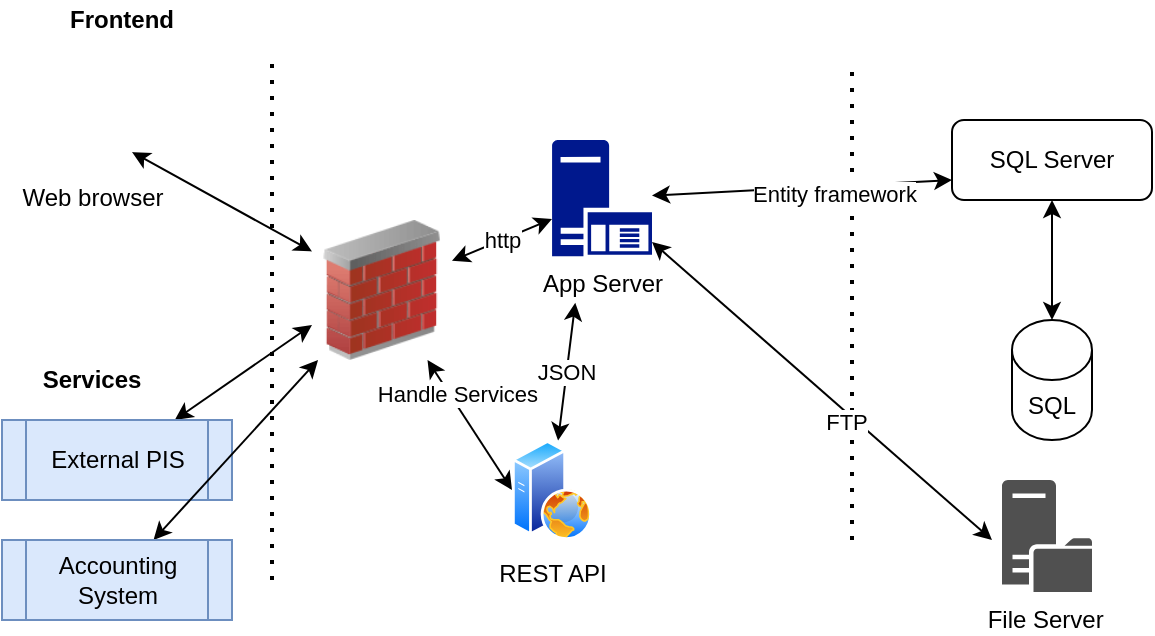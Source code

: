 <mxfile version="13.7.5" type="github">
  <diagram id="iqS097BehoROeohsyukF" name="Page-1">
    <mxGraphModel dx="1038" dy="531" grid="1" gridSize="10" guides="1" tooltips="1" connect="1" arrows="1" fold="1" page="1" pageScale="1" pageWidth="850" pageHeight="1100" math="0" shadow="0">
      <root>
        <mxCell id="0" />
        <mxCell id="1" parent="0" />
        <mxCell id="tCHSRQCSeNk4hVaGhSzq-15" value="" style="rounded=0;orthogonalLoop=1;jettySize=auto;html=1;startArrow=classic;startFill=1;" edge="1" parent="1" source="tCHSRQCSeNk4hVaGhSzq-2" target="tCHSRQCSeNk4hVaGhSzq-7">
          <mxGeometry relative="1" as="geometry" />
        </mxCell>
        <mxCell id="tCHSRQCSeNk4hVaGhSzq-2" value="Web browser" style="shape=image;html=1;verticalAlign=top;verticalLabelPosition=bottom;labelBackgroundColor=#ffffff;imageAspect=0;aspect=fixed;image=https://cdn4.iconfinder.com/data/icons/online-marketing-hand-drawn-vol-4/52/search__web__website__broswer__google__magnify__browsing-128.png" vertex="1" parent="1">
          <mxGeometry x="50" y="85" width="40" height="40" as="geometry" />
        </mxCell>
        <mxCell id="tCHSRQCSeNk4hVaGhSzq-5" value="Frontend" style="text;html=1;strokeColor=none;fillColor=none;align=center;verticalAlign=middle;whiteSpace=wrap;rounded=0;fontStyle=1" vertex="1" parent="1">
          <mxGeometry x="50" y="40" width="70" height="20" as="geometry" />
        </mxCell>
        <mxCell id="tCHSRQCSeNk4hVaGhSzq-6" value="" style="endArrow=none;dashed=1;html=1;dashPattern=1 3;strokeWidth=2;" edge="1" parent="1">
          <mxGeometry width="50" height="50" relative="1" as="geometry">
            <mxPoint x="160" y="330" as="sourcePoint" />
            <mxPoint x="160" y="70" as="targetPoint" />
          </mxGeometry>
        </mxCell>
        <mxCell id="tCHSRQCSeNk4hVaGhSzq-21" value="http" style="edgeStyle=none;rounded=0;orthogonalLoop=1;jettySize=auto;html=1;startArrow=classic;startFill=1;" edge="1" parent="1" source="tCHSRQCSeNk4hVaGhSzq-7" target="tCHSRQCSeNk4hVaGhSzq-12">
          <mxGeometry relative="1" as="geometry" />
        </mxCell>
        <mxCell id="tCHSRQCSeNk4hVaGhSzq-22" style="edgeStyle=none;rounded=0;orthogonalLoop=1;jettySize=auto;html=1;entryX=0;entryY=0.5;entryDx=0;entryDy=0;startArrow=classic;startFill=1;" edge="1" parent="1" source="tCHSRQCSeNk4hVaGhSzq-7" target="tCHSRQCSeNk4hVaGhSzq-11">
          <mxGeometry relative="1" as="geometry" />
        </mxCell>
        <mxCell id="tCHSRQCSeNk4hVaGhSzq-23" value="Handle Services&amp;nbsp;" style="edgeLabel;html=1;align=center;verticalAlign=middle;resizable=0;points=[];" vertex="1" connectable="0" parent="tCHSRQCSeNk4hVaGhSzq-22">
          <mxGeometry x="-0.425" y="4" relative="1" as="geometry">
            <mxPoint as="offset" />
          </mxGeometry>
        </mxCell>
        <mxCell id="tCHSRQCSeNk4hVaGhSzq-7" value="" style="image;html=1;image=img/lib/clip_art/networking/Firewall_02_128x128.png" vertex="1" parent="1">
          <mxGeometry x="180" y="150" width="70" height="70" as="geometry" />
        </mxCell>
        <mxCell id="tCHSRQCSeNk4hVaGhSzq-8" value="" style="endArrow=none;dashed=1;html=1;dashPattern=1 3;strokeWidth=2;" edge="1" parent="1">
          <mxGeometry width="50" height="50" relative="1" as="geometry">
            <mxPoint x="450" y="310" as="sourcePoint" />
            <mxPoint x="450" y="70" as="targetPoint" />
          </mxGeometry>
        </mxCell>
        <mxCell id="tCHSRQCSeNk4hVaGhSzq-24" value="JSON" style="edgeStyle=none;rounded=0;orthogonalLoop=1;jettySize=auto;html=1;entryX=0.233;entryY=1.4;entryDx=0;entryDy=0;entryPerimeter=0;startArrow=classic;startFill=1;" edge="1" parent="1" source="tCHSRQCSeNk4hVaGhSzq-11" target="tCHSRQCSeNk4hVaGhSzq-12">
          <mxGeometry relative="1" as="geometry" />
        </mxCell>
        <mxCell id="tCHSRQCSeNk4hVaGhSzq-11" value="REST API" style="aspect=fixed;perimeter=ellipsePerimeter;html=1;align=center;shadow=0;dashed=0;spacingTop=3;image;image=img/lib/active_directory/web_server.svg;" vertex="1" parent="1">
          <mxGeometry x="280" y="260" width="40" height="50" as="geometry" />
        </mxCell>
        <mxCell id="tCHSRQCSeNk4hVaGhSzq-28" style="edgeStyle=none;rounded=0;orthogonalLoop=1;jettySize=auto;html=1;entryX=0;entryY=0.75;entryDx=0;entryDy=0;startArrow=classic;startFill=1;" edge="1" parent="1" source="tCHSRQCSeNk4hVaGhSzq-12" target="tCHSRQCSeNk4hVaGhSzq-25">
          <mxGeometry relative="1" as="geometry" />
        </mxCell>
        <mxCell id="tCHSRQCSeNk4hVaGhSzq-30" value="Entity framework" style="edgeLabel;html=1;align=center;verticalAlign=middle;resizable=0;points=[];" vertex="1" connectable="0" parent="tCHSRQCSeNk4hVaGhSzq-28">
          <mxGeometry x="0.203" y="-4" relative="1" as="geometry">
            <mxPoint as="offset" />
          </mxGeometry>
        </mxCell>
        <mxCell id="tCHSRQCSeNk4hVaGhSzq-32" style="edgeStyle=none;rounded=0;orthogonalLoop=1;jettySize=auto;html=1;startArrow=classic;startFill=1;" edge="1" parent="1" source="tCHSRQCSeNk4hVaGhSzq-12">
          <mxGeometry relative="1" as="geometry">
            <mxPoint x="520" y="310" as="targetPoint" />
          </mxGeometry>
        </mxCell>
        <mxCell id="tCHSRQCSeNk4hVaGhSzq-33" value="FTP" style="edgeLabel;html=1;align=center;verticalAlign=middle;resizable=0;points=[];" vertex="1" connectable="0" parent="tCHSRQCSeNk4hVaGhSzq-32">
          <mxGeometry x="0.173" y="-3" relative="1" as="geometry">
            <mxPoint x="-1" as="offset" />
          </mxGeometry>
        </mxCell>
        <mxCell id="tCHSRQCSeNk4hVaGhSzq-12" value="App Server" style="aspect=fixed;pointerEvents=1;shadow=0;dashed=0;html=1;strokeColor=none;labelPosition=center;verticalLabelPosition=bottom;verticalAlign=top;align=center;fillColor=#00188D;shape=mxgraph.mscae.enterprise.application_server" vertex="1" parent="1">
          <mxGeometry x="300" y="110" width="50" height="58.14" as="geometry" />
        </mxCell>
        <mxCell id="tCHSRQCSeNk4hVaGhSzq-19" style="rounded=0;orthogonalLoop=1;jettySize=auto;html=1;entryX=0;entryY=0.75;entryDx=0;entryDy=0;startArrow=classic;startFill=1;" edge="1" parent="1" source="tCHSRQCSeNk4hVaGhSzq-16" target="tCHSRQCSeNk4hVaGhSzq-7">
          <mxGeometry relative="1" as="geometry" />
        </mxCell>
        <mxCell id="tCHSRQCSeNk4hVaGhSzq-16" value="External PIS" style="shape=process;whiteSpace=wrap;html=1;backgroundOutline=1;fillColor=#dae8fc;strokeColor=#6c8ebf;" vertex="1" parent="1">
          <mxGeometry x="25" y="250" width="115" height="40" as="geometry" />
        </mxCell>
        <mxCell id="tCHSRQCSeNk4hVaGhSzq-20" style="edgeStyle=none;rounded=0;orthogonalLoop=1;jettySize=auto;html=1;startArrow=classic;startFill=1;" edge="1" parent="1" source="tCHSRQCSeNk4hVaGhSzq-17" target="tCHSRQCSeNk4hVaGhSzq-7">
          <mxGeometry relative="1" as="geometry" />
        </mxCell>
        <mxCell id="tCHSRQCSeNk4hVaGhSzq-17" value="Accounting System" style="shape=process;whiteSpace=wrap;html=1;backgroundOutline=1;fillColor=#dae8fc;strokeColor=#6c8ebf;" vertex="1" parent="1">
          <mxGeometry x="25" y="310" width="115" height="40" as="geometry" />
        </mxCell>
        <mxCell id="tCHSRQCSeNk4hVaGhSzq-18" value="Services" style="text;html=1;strokeColor=none;fillColor=none;align=center;verticalAlign=middle;whiteSpace=wrap;rounded=0;fontStyle=1" vertex="1" parent="1">
          <mxGeometry x="50" y="220" width="40" height="20" as="geometry" />
        </mxCell>
        <mxCell id="tCHSRQCSeNk4hVaGhSzq-27" style="edgeStyle=none;rounded=0;orthogonalLoop=1;jettySize=auto;html=1;entryX=0.5;entryY=0;entryDx=0;entryDy=0;entryPerimeter=0;startArrow=classic;startFill=1;" edge="1" parent="1" source="tCHSRQCSeNk4hVaGhSzq-25" target="tCHSRQCSeNk4hVaGhSzq-26">
          <mxGeometry relative="1" as="geometry" />
        </mxCell>
        <mxCell id="tCHSRQCSeNk4hVaGhSzq-25" value="SQL Server" style="rounded=1;whiteSpace=wrap;html=1;" vertex="1" parent="1">
          <mxGeometry x="500" y="100" width="100" height="40" as="geometry" />
        </mxCell>
        <mxCell id="tCHSRQCSeNk4hVaGhSzq-26" value="SQL" style="shape=cylinder3;whiteSpace=wrap;html=1;boundedLbl=1;backgroundOutline=1;size=15;" vertex="1" parent="1">
          <mxGeometry x="530" y="200" width="40" height="60" as="geometry" />
        </mxCell>
        <mxCell id="tCHSRQCSeNk4hVaGhSzq-31" value="File Server&amp;nbsp;" style="pointerEvents=1;shadow=0;dashed=0;html=1;strokeColor=none;fillColor=#505050;labelPosition=center;verticalLabelPosition=bottom;verticalAlign=top;outlineConnect=0;align=center;shape=mxgraph.office.servers.file_server;" vertex="1" parent="1">
          <mxGeometry x="525" y="280" width="45" height="56" as="geometry" />
        </mxCell>
      </root>
    </mxGraphModel>
  </diagram>
</mxfile>
